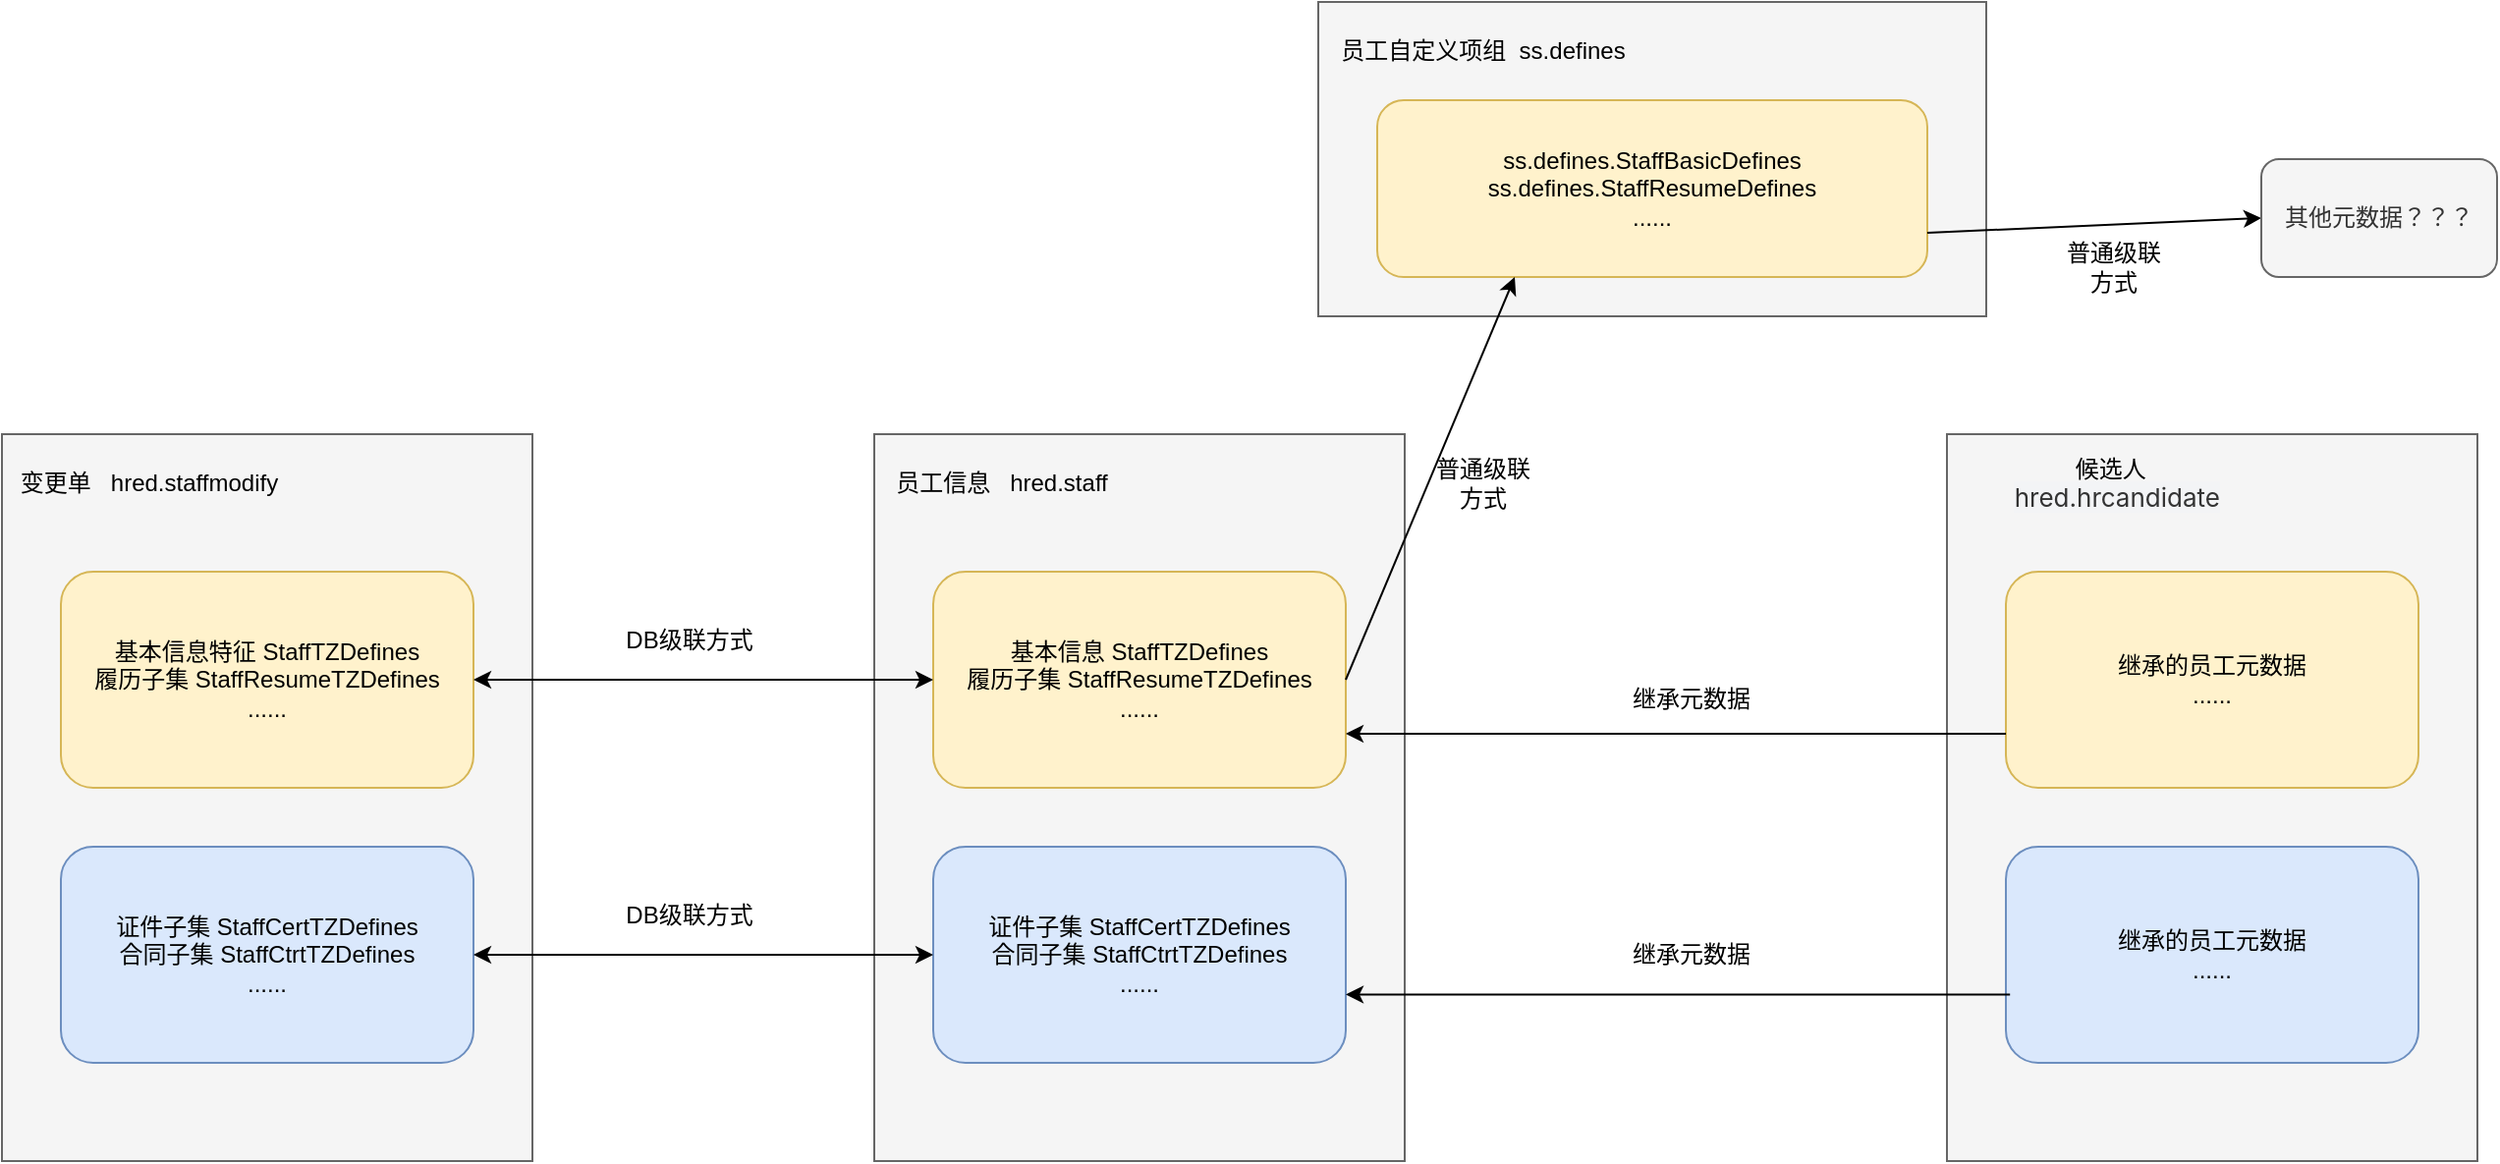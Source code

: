 <mxfile version="24.5.4" type="github">
  <diagram name="第 1 页" id="8z0OwSUnoLn5wmkjWjVZ">
    <mxGraphModel dx="2261" dy="1918" grid="1" gridSize="10" guides="1" tooltips="1" connect="1" arrows="1" fold="1" page="1" pageScale="1" pageWidth="827" pageHeight="1169" math="0" shadow="0">
      <root>
        <mxCell id="0" />
        <mxCell id="1" parent="0" />
        <mxCell id="gvNnwEYfheQ7t3sPF90q-8" value="" style="rounded=0;whiteSpace=wrap;html=1;fillColor=#f5f5f5;fontColor=#333333;strokeColor=#666666;" vertex="1" parent="1">
          <mxGeometry x="300" y="-140" width="340" height="160" as="geometry" />
        </mxCell>
        <mxCell id="gvNnwEYfheQ7t3sPF90q-2" value="" style="rounded=0;whiteSpace=wrap;html=1;fillColor=#f5f5f5;fontColor=#333333;strokeColor=#666666;" vertex="1" parent="1">
          <mxGeometry x="74" y="80" width="270" height="370" as="geometry" />
        </mxCell>
        <mxCell id="gvNnwEYfheQ7t3sPF90q-3" value="基本信息 StaffTZDefines&lt;div&gt;履历子集 StaffResumeTZDefines&lt;/div&gt;&lt;div&gt;......&lt;/div&gt;" style="rounded=1;whiteSpace=wrap;html=1;fillColor=#fff2cc;strokeColor=#d6b656;" vertex="1" parent="1">
          <mxGeometry x="104" y="150" width="210" height="110" as="geometry" />
        </mxCell>
        <mxCell id="gvNnwEYfheQ7t3sPF90q-4" value="员工信息&amp;nbsp; &amp;nbsp;hred.staff" style="text;html=1;align=center;verticalAlign=middle;whiteSpace=wrap;rounded=0;" vertex="1" parent="1">
          <mxGeometry x="64" y="90" width="150" height="30" as="geometry" />
        </mxCell>
        <mxCell id="gvNnwEYfheQ7t3sPF90q-5" value="证件子集 StaffCertTZDefines&lt;div&gt;合同子集 StaffCtrtTZDefines&lt;/div&gt;&lt;div&gt;......&lt;/div&gt;" style="rounded=1;whiteSpace=wrap;html=1;fillColor=#dae8fc;strokeColor=#6c8ebf;" vertex="1" parent="1">
          <mxGeometry x="104" y="290" width="210" height="110" as="geometry" />
        </mxCell>
        <mxCell id="gvNnwEYfheQ7t3sPF90q-6" value="ss.defines.StaffBasicDefines&lt;div&gt;ss.defines.StaffResumeDefines&lt;br&gt;&lt;/div&gt;&lt;div&gt;......&lt;/div&gt;" style="rounded=1;whiteSpace=wrap;html=1;fillColor=#fff2cc;strokeColor=#d6b656;" vertex="1" parent="1">
          <mxGeometry x="330" y="-90" width="280" height="90" as="geometry" />
        </mxCell>
        <mxCell id="gvNnwEYfheQ7t3sPF90q-7" value="员工自定义项组&amp;nbsp;&amp;nbsp;ss.defines" style="text;html=1;align=center;verticalAlign=middle;whiteSpace=wrap;rounded=0;" vertex="1" parent="1">
          <mxGeometry x="309" y="-130" width="150" height="30" as="geometry" />
        </mxCell>
        <mxCell id="gvNnwEYfheQ7t3sPF90q-9" value="" style="endArrow=classic;html=1;rounded=0;exitX=1;exitY=0.5;exitDx=0;exitDy=0;entryX=0.25;entryY=1;entryDx=0;entryDy=0;" edge="1" parent="1" source="gvNnwEYfheQ7t3sPF90q-3" target="gvNnwEYfheQ7t3sPF90q-6">
          <mxGeometry width="50" height="50" relative="1" as="geometry">
            <mxPoint x="390" y="160" as="sourcePoint" />
            <mxPoint x="440" y="110" as="targetPoint" />
          </mxGeometry>
        </mxCell>
        <mxCell id="gvNnwEYfheQ7t3sPF90q-12" value="普通级联方式" style="text;html=1;align=center;verticalAlign=middle;whiteSpace=wrap;rounded=0;" vertex="1" parent="1">
          <mxGeometry x="354" y="90" width="60" height="30" as="geometry" />
        </mxCell>
        <mxCell id="gvNnwEYfheQ7t3sPF90q-13" value="" style="rounded=0;whiteSpace=wrap;html=1;fillColor=#f5f5f5;fontColor=#333333;strokeColor=#666666;" vertex="1" parent="1">
          <mxGeometry x="620" y="80" width="270" height="370" as="geometry" />
        </mxCell>
        <mxCell id="gvNnwEYfheQ7t3sPF90q-14" value="继承的员工元数据&lt;br&gt;&lt;div&gt;......&lt;/div&gt;" style="rounded=1;whiteSpace=wrap;html=1;fillColor=#fff2cc;strokeColor=#d6b656;" vertex="1" parent="1">
          <mxGeometry x="650" y="150" width="210" height="110" as="geometry" />
        </mxCell>
        <mxCell id="gvNnwEYfheQ7t3sPF90q-15" value="候选人&amp;nbsp; &amp;nbsp;&lt;span style=&quot;color: rgb(51, 51, 51); font-family: -apple-system, BlinkMacSystemFont, &amp;quot;Segoe UI&amp;quot;, Roboto, Ubuntu, &amp;quot;Helvetica Neue&amp;quot;, Arial, &amp;quot;PingFang SC&amp;quot;, &amp;quot;Hiragino Sans GB&amp;quot;, &amp;quot;Microsoft YaHei UI&amp;quot;, &amp;quot;Microsoft JhengHei&amp;quot;, &amp;quot;Source Han Sans CN&amp;quot;, sans-serif; font-size: 13px; text-align: left; text-wrap: nowrap; background-color: rgb(243, 244, 246);&quot;&gt;hred.hrcandidate&lt;/span&gt;" style="text;html=1;align=center;verticalAlign=middle;whiteSpace=wrap;rounded=0;" vertex="1" parent="1">
          <mxGeometry x="630" y="90" width="150" height="30" as="geometry" />
        </mxCell>
        <mxCell id="gvNnwEYfheQ7t3sPF90q-16" value="继承的员工元数据&lt;br&gt;&lt;div&gt;......&lt;/div&gt;" style="rounded=1;whiteSpace=wrap;html=1;fillColor=#dae8fc;strokeColor=#6c8ebf;" vertex="1" parent="1">
          <mxGeometry x="650" y="290" width="210" height="110" as="geometry" />
        </mxCell>
        <mxCell id="gvNnwEYfheQ7t3sPF90q-19" value="" style="rounded=0;whiteSpace=wrap;html=1;fillColor=#f5f5f5;fontColor=#333333;strokeColor=#666666;" vertex="1" parent="1">
          <mxGeometry x="-370" y="80" width="270" height="370" as="geometry" />
        </mxCell>
        <mxCell id="gvNnwEYfheQ7t3sPF90q-20" value="基本信息特征 StaffTZDefines&lt;div&gt;履历子集&amp;nbsp;StaffResumeTZDefines&lt;/div&gt;&lt;div&gt;......&lt;/div&gt;" style="rounded=1;whiteSpace=wrap;html=1;fillColor=#fff2cc;strokeColor=#d6b656;" vertex="1" parent="1">
          <mxGeometry x="-340" y="150" width="210" height="110" as="geometry" />
        </mxCell>
        <mxCell id="gvNnwEYfheQ7t3sPF90q-21" value="变更单&amp;nbsp; &amp;nbsp;hred.staffmodify" style="text;html=1;align=center;verticalAlign=middle;whiteSpace=wrap;rounded=0;" vertex="1" parent="1">
          <mxGeometry x="-370" y="90" width="150" height="30" as="geometry" />
        </mxCell>
        <mxCell id="gvNnwEYfheQ7t3sPF90q-22" value="证件子集&amp;nbsp;StaffCertTZDefines&lt;div&gt;合同子集&amp;nbsp;StaffCtrtTZDefines&lt;/div&gt;&lt;div&gt;......&lt;/div&gt;" style="rounded=1;whiteSpace=wrap;html=1;fillColor=#dae8fc;strokeColor=#6c8ebf;" vertex="1" parent="1">
          <mxGeometry x="-340" y="290" width="210" height="110" as="geometry" />
        </mxCell>
        <mxCell id="gvNnwEYfheQ7t3sPF90q-23" value="" style="endArrow=classic;startArrow=classic;html=1;rounded=0;entryX=0;entryY=0.5;entryDx=0;entryDy=0;" edge="1" parent="1" source="gvNnwEYfheQ7t3sPF90q-20" target="gvNnwEYfheQ7t3sPF90q-3">
          <mxGeometry width="50" height="50" relative="1" as="geometry">
            <mxPoint x="-70" y="250" as="sourcePoint" />
            <mxPoint x="-20" y="200" as="targetPoint" />
          </mxGeometry>
        </mxCell>
        <mxCell id="gvNnwEYfheQ7t3sPF90q-24" value="" style="endArrow=classic;startArrow=classic;html=1;rounded=0;entryX=0;entryY=0.5;entryDx=0;entryDy=0;exitX=1;exitY=0.5;exitDx=0;exitDy=0;" edge="1" parent="1" source="gvNnwEYfheQ7t3sPF90q-22" target="gvNnwEYfheQ7t3sPF90q-5">
          <mxGeometry width="50" height="50" relative="1" as="geometry">
            <mxPoint x="-100" y="390" as="sourcePoint" />
            <mxPoint x="134" y="390" as="targetPoint" />
          </mxGeometry>
        </mxCell>
        <mxCell id="gvNnwEYfheQ7t3sPF90q-25" value="DB级联方式" style="text;html=1;align=center;verticalAlign=middle;whiteSpace=wrap;rounded=0;" vertex="1" parent="1">
          <mxGeometry x="-60" y="170" width="80" height="30" as="geometry" />
        </mxCell>
        <mxCell id="gvNnwEYfheQ7t3sPF90q-26" value="DB级联方式" style="text;html=1;align=center;verticalAlign=middle;whiteSpace=wrap;rounded=0;" vertex="1" parent="1">
          <mxGeometry x="-60" y="310" width="80" height="30" as="geometry" />
        </mxCell>
        <mxCell id="gvNnwEYfheQ7t3sPF90q-27" value="" style="endArrow=classic;html=1;rounded=0;exitX=1;exitY=0.75;exitDx=0;exitDy=0;entryX=0;entryY=0.5;entryDx=0;entryDy=0;" edge="1" parent="1" source="gvNnwEYfheQ7t3sPF90q-6" target="gvNnwEYfheQ7t3sPF90q-28">
          <mxGeometry width="50" height="50" relative="1" as="geometry">
            <mxPoint x="230" y="210" as="sourcePoint" />
            <mxPoint x="770" y="-30" as="targetPoint" />
          </mxGeometry>
        </mxCell>
        <mxCell id="gvNnwEYfheQ7t3sPF90q-28" value="其他元数据？？？" style="rounded=1;whiteSpace=wrap;html=1;fillColor=#f5f5f5;fontColor=#333333;strokeColor=#666666;" vertex="1" parent="1">
          <mxGeometry x="780" y="-60" width="120" height="60" as="geometry" />
        </mxCell>
        <mxCell id="gvNnwEYfheQ7t3sPF90q-29" value="普通级联方式" style="text;html=1;align=center;verticalAlign=middle;whiteSpace=wrap;rounded=0;" vertex="1" parent="1">
          <mxGeometry x="675" y="-20" width="60" height="30" as="geometry" />
        </mxCell>
        <mxCell id="gvNnwEYfheQ7t3sPF90q-30" value="" style="endArrow=classic;html=1;rounded=0;exitX=0;exitY=0.75;exitDx=0;exitDy=0;entryX=1;entryY=0.75;entryDx=0;entryDy=0;" edge="1" parent="1" source="gvNnwEYfheQ7t3sPF90q-14" target="gvNnwEYfheQ7t3sPF90q-3">
          <mxGeometry width="50" height="50" relative="1" as="geometry">
            <mxPoint x="230" y="210" as="sourcePoint" />
            <mxPoint x="430" y="200" as="targetPoint" />
          </mxGeometry>
        </mxCell>
        <mxCell id="gvNnwEYfheQ7t3sPF90q-31" value="" style="endArrow=classic;html=1;rounded=0;exitX=0.01;exitY=0.684;exitDx=0;exitDy=0;entryX=1;entryY=0.684;entryDx=0;entryDy=0;entryPerimeter=0;exitPerimeter=0;" edge="1" parent="1" source="gvNnwEYfheQ7t3sPF90q-16" target="gvNnwEYfheQ7t3sPF90q-5">
          <mxGeometry width="50" height="50" relative="1" as="geometry">
            <mxPoint x="706" y="280" as="sourcePoint" />
            <mxPoint x="370" y="280" as="targetPoint" />
          </mxGeometry>
        </mxCell>
        <mxCell id="gvNnwEYfheQ7t3sPF90q-32" value="继承元数据" style="text;html=1;align=center;verticalAlign=middle;whiteSpace=wrap;rounded=0;" vertex="1" parent="1">
          <mxGeometry x="440" y="200" width="100" height="30" as="geometry" />
        </mxCell>
        <mxCell id="gvNnwEYfheQ7t3sPF90q-33" value="继承元数据" style="text;html=1;align=center;verticalAlign=middle;whiteSpace=wrap;rounded=0;" vertex="1" parent="1">
          <mxGeometry x="440" y="330" width="100" height="30" as="geometry" />
        </mxCell>
      </root>
    </mxGraphModel>
  </diagram>
</mxfile>

